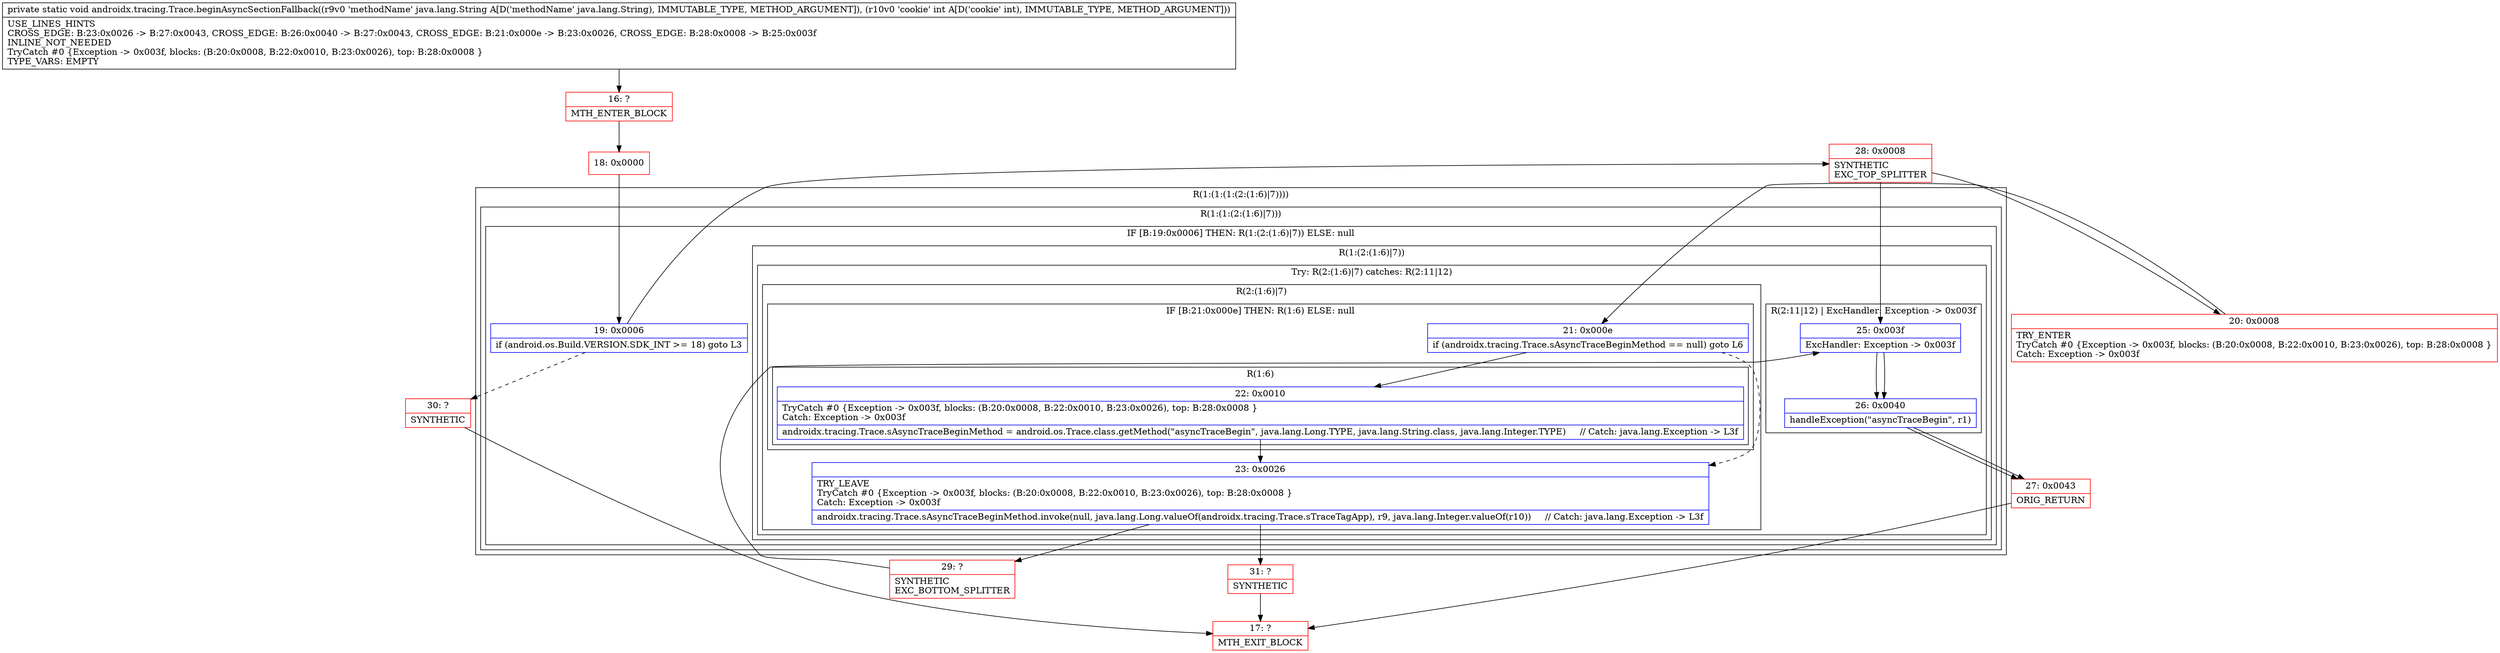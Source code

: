 digraph "CFG forandroidx.tracing.Trace.beginAsyncSectionFallback(Ljava\/lang\/String;I)V" {
subgraph cluster_Region_1617022718 {
label = "R(1:(1:(1:(2:(1:6)|7))))";
node [shape=record,color=blue];
subgraph cluster_Region_1655630126 {
label = "R(1:(1:(2:(1:6)|7)))";
node [shape=record,color=blue];
subgraph cluster_IfRegion_1940213810 {
label = "IF [B:19:0x0006] THEN: R(1:(2:(1:6)|7)) ELSE: null";
node [shape=record,color=blue];
Node_19 [shape=record,label="{19\:\ 0x0006|if (android.os.Build.VERSION.SDK_INT \>= 18) goto L3\l}"];
subgraph cluster_Region_2146275744 {
label = "R(1:(2:(1:6)|7))";
node [shape=record,color=blue];
subgraph cluster_TryCatchRegion_286631581 {
label = "Try: R(2:(1:6)|7) catches: R(2:11|12)";
node [shape=record,color=blue];
subgraph cluster_Region_82303496 {
label = "R(2:(1:6)|7)";
node [shape=record,color=blue];
subgraph cluster_IfRegion_1570389606 {
label = "IF [B:21:0x000e] THEN: R(1:6) ELSE: null";
node [shape=record,color=blue];
Node_21 [shape=record,label="{21\:\ 0x000e|if (androidx.tracing.Trace.sAsyncTraceBeginMethod == null) goto L6\l}"];
subgraph cluster_Region_1315554532 {
label = "R(1:6)";
node [shape=record,color=blue];
Node_22 [shape=record,label="{22\:\ 0x0010|TryCatch #0 \{Exception \-\> 0x003f, blocks: (B:20:0x0008, B:22:0x0010, B:23:0x0026), top: B:28:0x0008 \}\lCatch: Exception \-\> 0x003f\l|androidx.tracing.Trace.sAsyncTraceBeginMethod = android.os.Trace.class.getMethod(\"asyncTraceBegin\", java.lang.Long.TYPE, java.lang.String.class, java.lang.Integer.TYPE)     \/\/ Catch: java.lang.Exception \-\> L3f\l}"];
}
}
Node_23 [shape=record,label="{23\:\ 0x0026|TRY_LEAVE\lTryCatch #0 \{Exception \-\> 0x003f, blocks: (B:20:0x0008, B:22:0x0010, B:23:0x0026), top: B:28:0x0008 \}\lCatch: Exception \-\> 0x003f\l|androidx.tracing.Trace.sAsyncTraceBeginMethod.invoke(null, java.lang.Long.valueOf(androidx.tracing.Trace.sTraceTagApp), r9, java.lang.Integer.valueOf(r10))     \/\/ Catch: java.lang.Exception \-\> L3f\l}"];
}
subgraph cluster_Region_1928639226 {
label = "R(2:11|12) | ExcHandler: Exception \-\> 0x003f\l";
node [shape=record,color=blue];
Node_25 [shape=record,label="{25\:\ 0x003f|ExcHandler: Exception \-\> 0x003f\l}"];
Node_26 [shape=record,label="{26\:\ 0x0040|handleException(\"asyncTraceBegin\", r1)\l}"];
}
}
}
}
}
}
subgraph cluster_Region_1928639226 {
label = "R(2:11|12) | ExcHandler: Exception \-\> 0x003f\l";
node [shape=record,color=blue];
Node_25 [shape=record,label="{25\:\ 0x003f|ExcHandler: Exception \-\> 0x003f\l}"];
Node_26 [shape=record,label="{26\:\ 0x0040|handleException(\"asyncTraceBegin\", r1)\l}"];
}
Node_16 [shape=record,color=red,label="{16\:\ ?|MTH_ENTER_BLOCK\l}"];
Node_18 [shape=record,color=red,label="{18\:\ 0x0000}"];
Node_28 [shape=record,color=red,label="{28\:\ 0x0008|SYNTHETIC\lEXC_TOP_SPLITTER\l}"];
Node_20 [shape=record,color=red,label="{20\:\ 0x0008|TRY_ENTER\lTryCatch #0 \{Exception \-\> 0x003f, blocks: (B:20:0x0008, B:22:0x0010, B:23:0x0026), top: B:28:0x0008 \}\lCatch: Exception \-\> 0x003f\l}"];
Node_29 [shape=record,color=red,label="{29\:\ ?|SYNTHETIC\lEXC_BOTTOM_SPLITTER\l}"];
Node_31 [shape=record,color=red,label="{31\:\ ?|SYNTHETIC\l}"];
Node_17 [shape=record,color=red,label="{17\:\ ?|MTH_EXIT_BLOCK\l}"];
Node_27 [shape=record,color=red,label="{27\:\ 0x0043|ORIG_RETURN\l}"];
Node_30 [shape=record,color=red,label="{30\:\ ?|SYNTHETIC\l}"];
MethodNode[shape=record,label="{private static void androidx.tracing.Trace.beginAsyncSectionFallback((r9v0 'methodName' java.lang.String A[D('methodName' java.lang.String), IMMUTABLE_TYPE, METHOD_ARGUMENT]), (r10v0 'cookie' int A[D('cookie' int), IMMUTABLE_TYPE, METHOD_ARGUMENT]))  | USE_LINES_HINTS\lCROSS_EDGE: B:23:0x0026 \-\> B:27:0x0043, CROSS_EDGE: B:26:0x0040 \-\> B:27:0x0043, CROSS_EDGE: B:21:0x000e \-\> B:23:0x0026, CROSS_EDGE: B:28:0x0008 \-\> B:25:0x003f\lINLINE_NOT_NEEDED\lTryCatch #0 \{Exception \-\> 0x003f, blocks: (B:20:0x0008, B:22:0x0010, B:23:0x0026), top: B:28:0x0008 \}\lTYPE_VARS: EMPTY\l}"];
MethodNode -> Node_16;Node_19 -> Node_28;
Node_19 -> Node_30[style=dashed];
Node_21 -> Node_22;
Node_21 -> Node_23[style=dashed];
Node_22 -> Node_23;
Node_23 -> Node_29;
Node_23 -> Node_31;
Node_25 -> Node_26;
Node_26 -> Node_27;
Node_25 -> Node_26;
Node_26 -> Node_27;
Node_16 -> Node_18;
Node_18 -> Node_19;
Node_28 -> Node_20;
Node_28 -> Node_25;
Node_20 -> Node_21;
Node_29 -> Node_25;
Node_31 -> Node_17;
Node_27 -> Node_17;
Node_30 -> Node_17;
}

